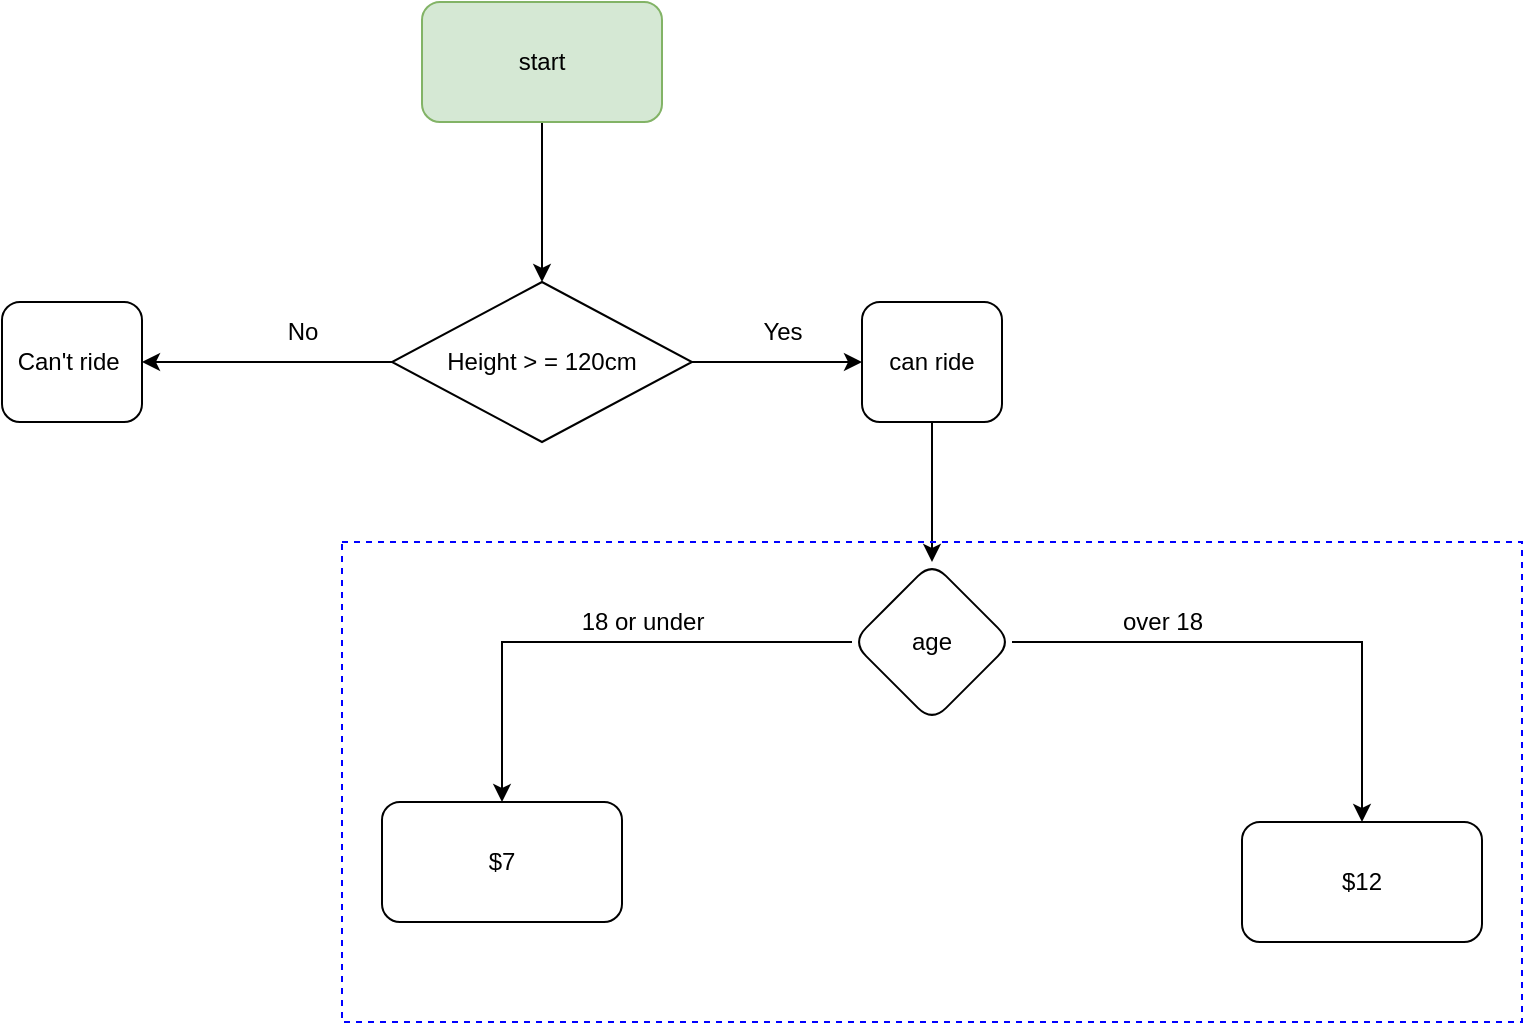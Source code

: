 <mxfile version="20.8.5" type="device"><diagram id="LNR7qDQzsv1H395fk2Wp" name="Page-1"><mxGraphModel dx="934" dy="493" grid="1" gridSize="10" guides="1" tooltips="1" connect="1" arrows="1" fold="1" page="1" pageScale="1" pageWidth="827" pageHeight="1169" math="0" shadow="0"><root><mxCell id="0"/><mxCell id="1" parent="0"/><mxCell id="ZtaqBIs4YDn6JUhuPbgX-3" value="" style="edgeStyle=orthogonalEdgeStyle;rounded=0;orthogonalLoop=1;jettySize=auto;html=1;" edge="1" parent="1" source="ZtaqBIs4YDn6JUhuPbgX-1"><mxGeometry relative="1" as="geometry"><mxPoint x="390" y="170" as="targetPoint"/></mxGeometry></mxCell><mxCell id="ZtaqBIs4YDn6JUhuPbgX-1" value="start" style="rounded=1;whiteSpace=wrap;html=1;fillColor=#d5e8d4;strokeColor=#82b366;" vertex="1" parent="1"><mxGeometry x="330" y="30" width="120" height="60" as="geometry"/></mxCell><mxCell id="ZtaqBIs4YDn6JUhuPbgX-7" value="" style="edgeStyle=orthogonalEdgeStyle;rounded=0;orthogonalLoop=1;jettySize=auto;html=1;" edge="1" parent="1" source="ZtaqBIs4YDn6JUhuPbgX-5" target="ZtaqBIs4YDn6JUhuPbgX-6"><mxGeometry relative="1" as="geometry"/></mxCell><mxCell id="ZtaqBIs4YDn6JUhuPbgX-12" value="" style="edgeStyle=orthogonalEdgeStyle;rounded=0;orthogonalLoop=1;jettySize=auto;html=1;" edge="1" parent="1" source="ZtaqBIs4YDn6JUhuPbgX-5" target="ZtaqBIs4YDn6JUhuPbgX-14"><mxGeometry relative="1" as="geometry"><mxPoint x="560" y="210" as="targetPoint"/></mxGeometry></mxCell><mxCell id="ZtaqBIs4YDn6JUhuPbgX-5" value="Height &amp;gt; = 120cm" style="rhombus;whiteSpace=wrap;html=1;" vertex="1" parent="1"><mxGeometry x="315" y="170" width="150" height="80" as="geometry"/></mxCell><mxCell id="ZtaqBIs4YDn6JUhuPbgX-6" value="Can't ride&amp;nbsp;" style="rounded=1;whiteSpace=wrap;html=1;" vertex="1" parent="1"><mxGeometry x="120" y="180" width="70" height="60" as="geometry"/></mxCell><mxCell id="ZtaqBIs4YDn6JUhuPbgX-8" value="No" style="text;html=1;align=center;verticalAlign=middle;resizable=0;points=[];autosize=1;strokeColor=none;fillColor=none;" vertex="1" parent="1"><mxGeometry x="250" y="180" width="40" height="30" as="geometry"/></mxCell><mxCell id="ZtaqBIs4YDn6JUhuPbgX-13" value="Yes" style="text;html=1;align=center;verticalAlign=middle;resizable=0;points=[];autosize=1;strokeColor=none;fillColor=none;" vertex="1" parent="1"><mxGeometry x="490" y="180" width="40" height="30" as="geometry"/></mxCell><mxCell id="ZtaqBIs4YDn6JUhuPbgX-18" value="" style="edgeStyle=orthogonalEdgeStyle;rounded=0;orthogonalLoop=1;jettySize=auto;html=1;" edge="1" parent="1" source="ZtaqBIs4YDn6JUhuPbgX-14" target="ZtaqBIs4YDn6JUhuPbgX-17"><mxGeometry relative="1" as="geometry"/></mxCell><mxCell id="ZtaqBIs4YDn6JUhuPbgX-14" value="can ride" style="rounded=1;whiteSpace=wrap;html=1;" vertex="1" parent="1"><mxGeometry x="550" y="180" width="70" height="60" as="geometry"/></mxCell><mxCell id="ZtaqBIs4YDn6JUhuPbgX-20" value="" style="edgeStyle=orthogonalEdgeStyle;rounded=0;orthogonalLoop=1;jettySize=auto;html=1;" edge="1" parent="1" source="ZtaqBIs4YDn6JUhuPbgX-17" target="ZtaqBIs4YDn6JUhuPbgX-19"><mxGeometry relative="1" as="geometry"/></mxCell><mxCell id="ZtaqBIs4YDn6JUhuPbgX-22" value="" style="edgeStyle=orthogonalEdgeStyle;rounded=0;orthogonalLoop=1;jettySize=auto;html=1;" edge="1" parent="1" source="ZtaqBIs4YDn6JUhuPbgX-17" target="ZtaqBIs4YDn6JUhuPbgX-21"><mxGeometry relative="1" as="geometry"/></mxCell><mxCell id="ZtaqBIs4YDn6JUhuPbgX-17" value="age" style="rhombus;whiteSpace=wrap;html=1;rounded=1;" vertex="1" parent="1"><mxGeometry x="545" y="310" width="80" height="80" as="geometry"/></mxCell><mxCell id="ZtaqBIs4YDn6JUhuPbgX-19" value="$7" style="whiteSpace=wrap;html=1;rounded=1;" vertex="1" parent="1"><mxGeometry x="310" y="430" width="120" height="60" as="geometry"/></mxCell><mxCell id="ZtaqBIs4YDn6JUhuPbgX-21" value="$12" style="whiteSpace=wrap;html=1;rounded=1;" vertex="1" parent="1"><mxGeometry x="740" y="440" width="120" height="60" as="geometry"/></mxCell><mxCell id="ZtaqBIs4YDn6JUhuPbgX-23" value="18 or under" style="text;html=1;align=center;verticalAlign=middle;resizable=0;points=[];autosize=1;strokeColor=none;fillColor=none;" vertex="1" parent="1"><mxGeometry x="400" y="325" width="80" height="30" as="geometry"/></mxCell><mxCell id="ZtaqBIs4YDn6JUhuPbgX-24" value="over 18" style="text;html=1;align=center;verticalAlign=middle;resizable=0;points=[];autosize=1;strokeColor=none;fillColor=none;" vertex="1" parent="1"><mxGeometry x="670" y="325" width="60" height="30" as="geometry"/></mxCell><mxCell id="ZtaqBIs4YDn6JUhuPbgX-27" value="" style="rounded=0;whiteSpace=wrap;html=1;fillColor=none;dashed=1;strokeColor=#0000FF;" vertex="1" parent="1"><mxGeometry x="290" y="300" width="590" height="240" as="geometry"/></mxCell></root></mxGraphModel></diagram></mxfile>